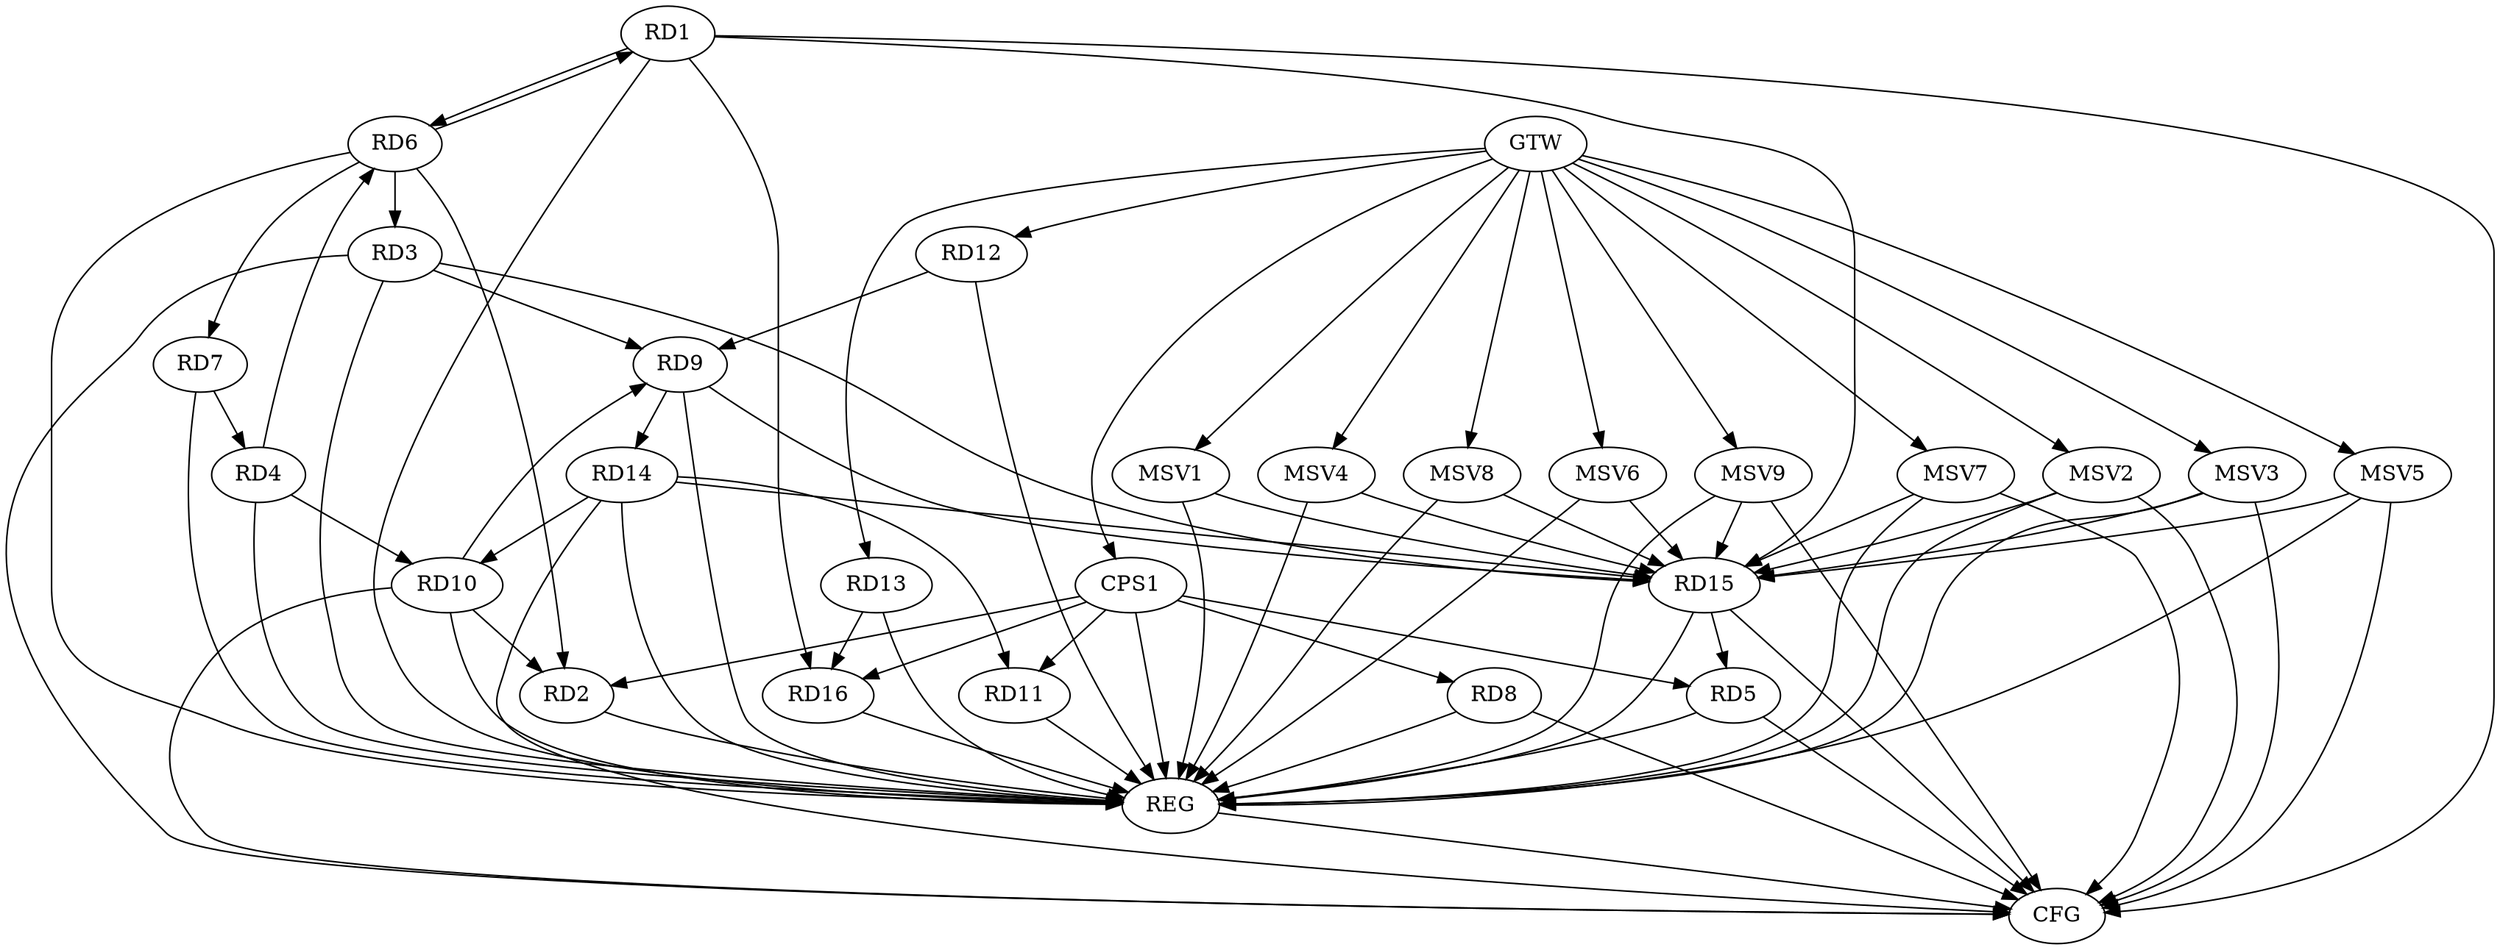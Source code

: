 strict digraph G {
  RD1 [ label="RD1" ];
  RD2 [ label="RD2" ];
  RD3 [ label="RD3" ];
  RD4 [ label="RD4" ];
  RD5 [ label="RD5" ];
  RD6 [ label="RD6" ];
  RD7 [ label="RD7" ];
  RD8 [ label="RD8" ];
  RD9 [ label="RD9" ];
  RD10 [ label="RD10" ];
  RD11 [ label="RD11" ];
  RD12 [ label="RD12" ];
  RD13 [ label="RD13" ];
  RD14 [ label="RD14" ];
  RD15 [ label="RD15" ];
  RD16 [ label="RD16" ];
  CPS1 [ label="CPS1" ];
  GTW [ label="GTW" ];
  REG [ label="REG" ];
  CFG [ label="CFG" ];
  MSV1 [ label="MSV1" ];
  MSV2 [ label="MSV2" ];
  MSV3 [ label="MSV3" ];
  MSV4 [ label="MSV4" ];
  MSV5 [ label="MSV5" ];
  MSV6 [ label="MSV6" ];
  MSV7 [ label="MSV7" ];
  MSV8 [ label="MSV8" ];
  MSV9 [ label="MSV9" ];
  RD1 -> RD6;
  RD6 -> RD1;
  RD1 -> RD15;
  RD1 -> RD16;
  RD6 -> RD2;
  RD10 -> RD2;
  RD6 -> RD3;
  RD3 -> RD9;
  RD3 -> RD15;
  RD4 -> RD6;
  RD7 -> RD4;
  RD4 -> RD10;
  RD15 -> RD5;
  RD6 -> RD7;
  RD10 -> RD9;
  RD12 -> RD9;
  RD9 -> RD14;
  RD9 -> RD15;
  RD14 -> RD10;
  RD14 -> RD11;
  RD13 -> RD16;
  RD14 -> RD15;
  CPS1 -> RD2;
  CPS1 -> RD5;
  CPS1 -> RD8;
  CPS1 -> RD11;
  CPS1 -> RD16;
  GTW -> RD12;
  GTW -> RD13;
  GTW -> CPS1;
  RD1 -> REG;
  RD2 -> REG;
  RD3 -> REG;
  RD4 -> REG;
  RD5 -> REG;
  RD6 -> REG;
  RD7 -> REG;
  RD8 -> REG;
  RD9 -> REG;
  RD10 -> REG;
  RD11 -> REG;
  RD12 -> REG;
  RD13 -> REG;
  RD14 -> REG;
  RD15 -> REG;
  RD16 -> REG;
  CPS1 -> REG;
  RD8 -> CFG;
  RD5 -> CFG;
  RD3 -> CFG;
  RD10 -> CFG;
  RD14 -> CFG;
  RD1 -> CFG;
  RD15 -> CFG;
  REG -> CFG;
  MSV1 -> RD15;
  GTW -> MSV1;
  MSV1 -> REG;
  MSV2 -> RD15;
  GTW -> MSV2;
  MSV2 -> REG;
  MSV2 -> CFG;
  MSV3 -> RD15;
  GTW -> MSV3;
  MSV3 -> REG;
  MSV3 -> CFG;
  MSV4 -> RD15;
  GTW -> MSV4;
  MSV4 -> REG;
  MSV5 -> RD15;
  GTW -> MSV5;
  MSV5 -> REG;
  MSV5 -> CFG;
  MSV6 -> RD15;
  GTW -> MSV6;
  MSV6 -> REG;
  MSV7 -> RD15;
  GTW -> MSV7;
  MSV7 -> REG;
  MSV7 -> CFG;
  MSV8 -> RD15;
  GTW -> MSV8;
  MSV8 -> REG;
  MSV9 -> RD15;
  GTW -> MSV9;
  MSV9 -> REG;
  MSV9 -> CFG;
}
